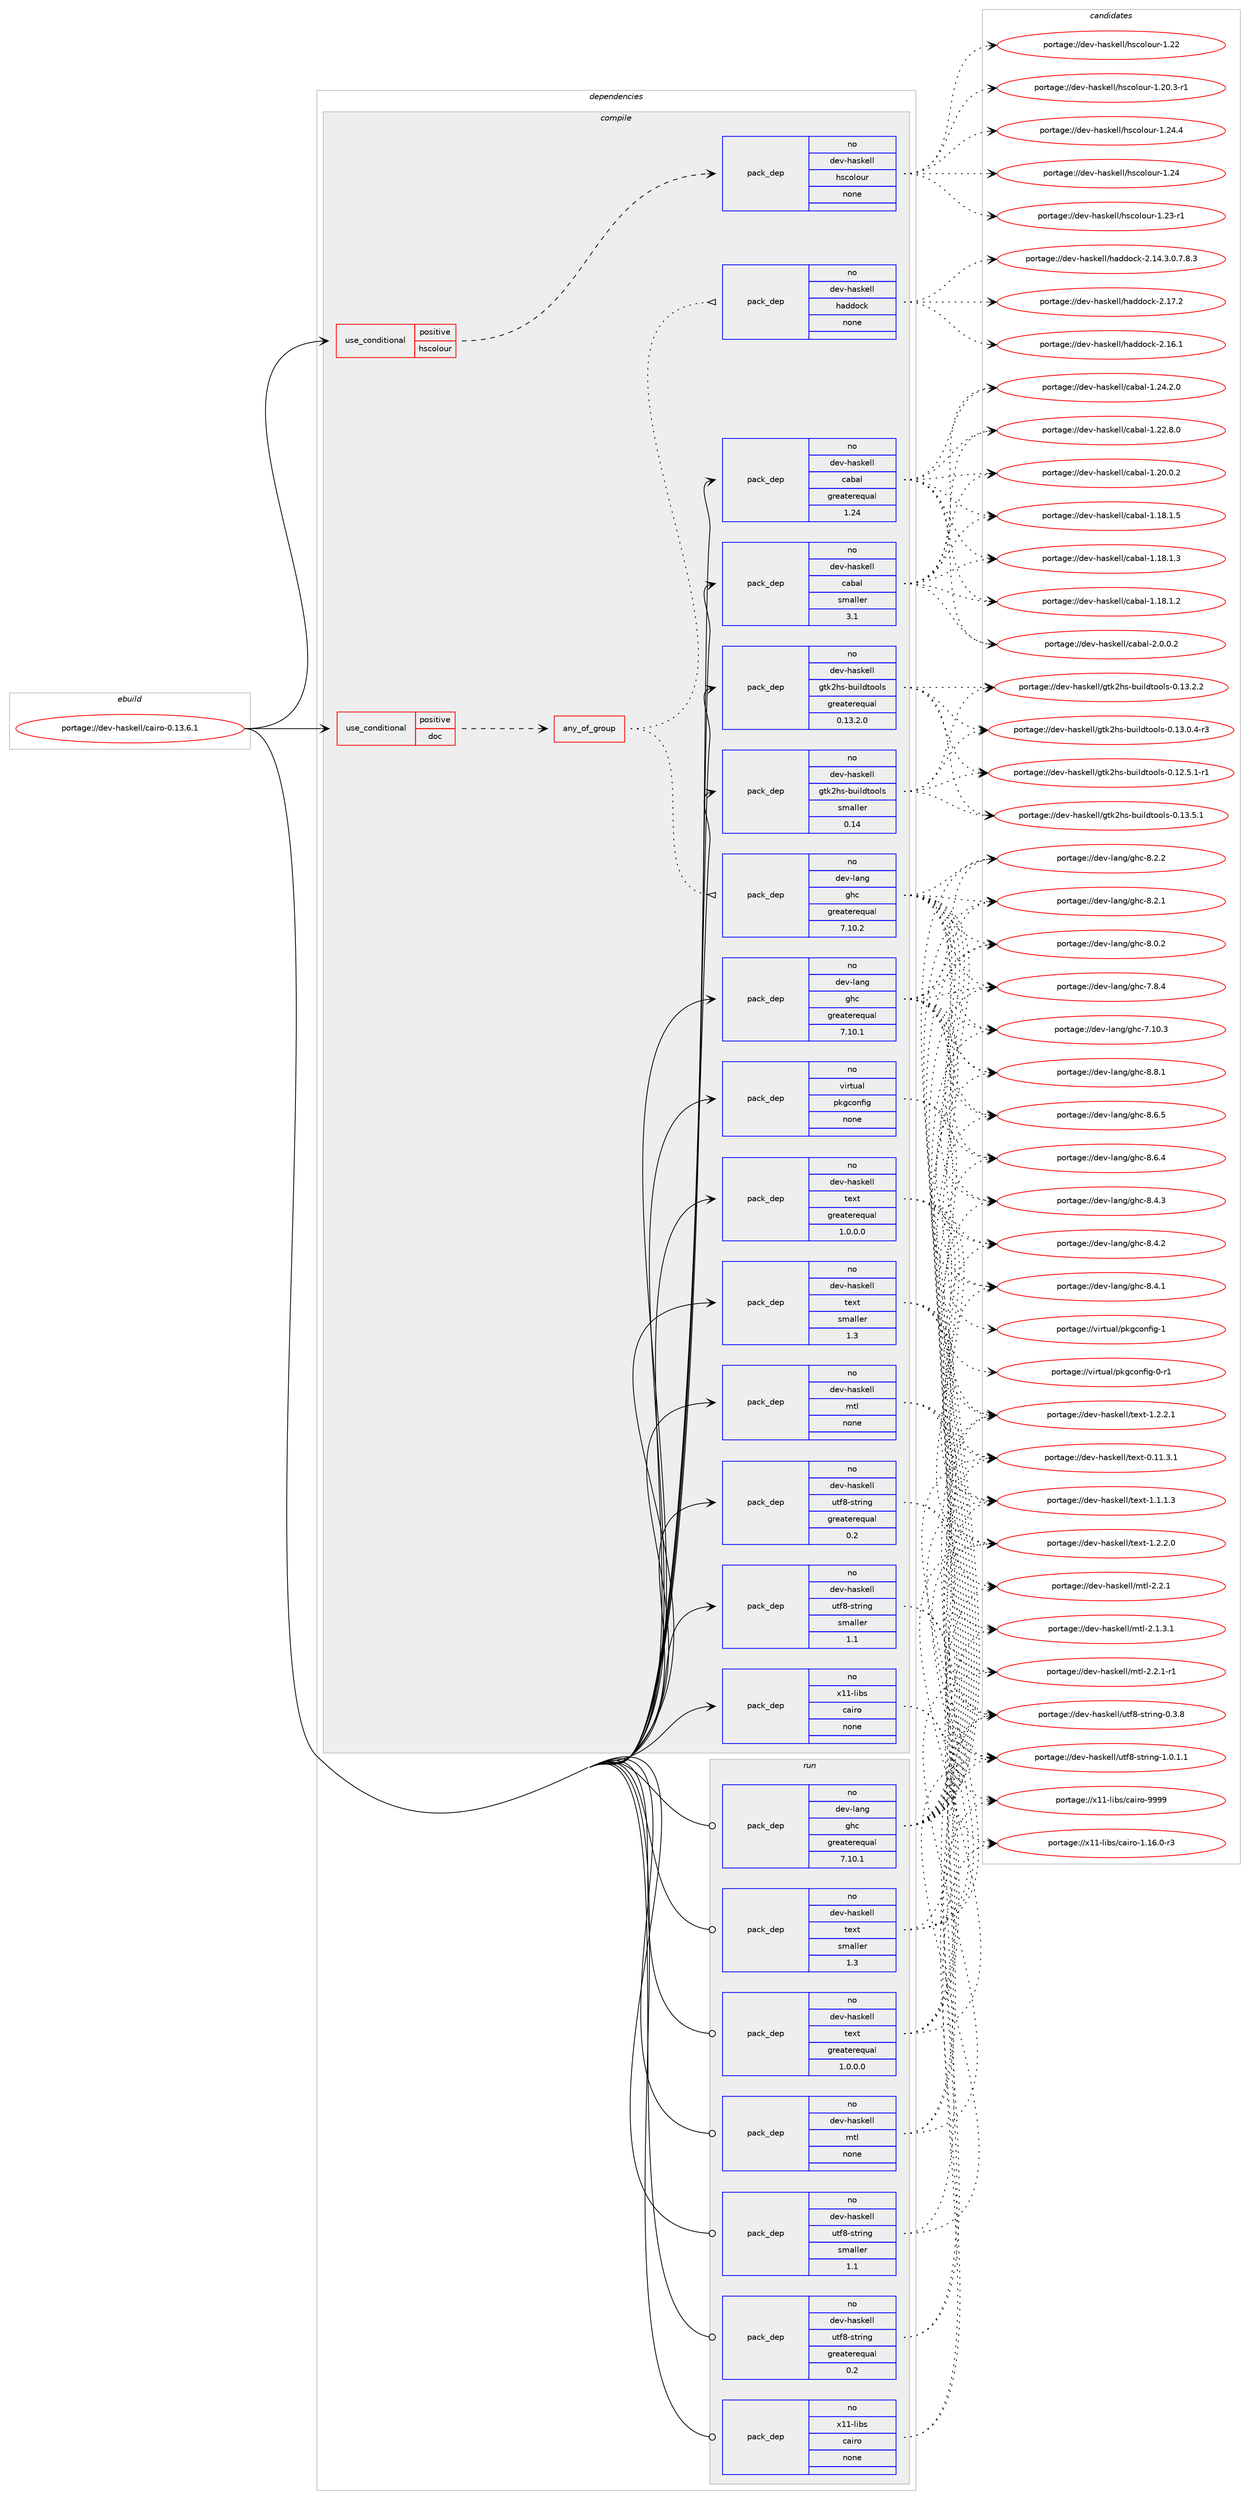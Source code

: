 digraph prolog {

# *************
# Graph options
# *************

newrank=true;
concentrate=true;
compound=true;
graph [rankdir=LR,fontname=Helvetica,fontsize=10,ranksep=1.5];#, ranksep=2.5, nodesep=0.2];
edge  [arrowhead=vee];
node  [fontname=Helvetica,fontsize=10];

# **********
# The ebuild
# **********

subgraph cluster_leftcol {
color=gray;
rank=same;
label=<<i>ebuild</i>>;
id [label="portage://dev-haskell/cairo-0.13.6.1", color=red, width=4, href="../dev-haskell/cairo-0.13.6.1.svg"];
}

# ****************
# The dependencies
# ****************

subgraph cluster_midcol {
color=gray;
label=<<i>dependencies</i>>;
subgraph cluster_compile {
fillcolor="#eeeeee";
style=filled;
label=<<i>compile</i>>;
subgraph cond134759 {
dependency569352 [label=<<TABLE BORDER="0" CELLBORDER="1" CELLSPACING="0" CELLPADDING="4"><TR><TD ROWSPAN="3" CELLPADDING="10">use_conditional</TD></TR><TR><TD>positive</TD></TR><TR><TD>doc</TD></TR></TABLE>>, shape=none, color=red];
subgraph any6737 {
dependency569353 [label=<<TABLE BORDER="0" CELLBORDER="1" CELLSPACING="0" CELLPADDING="4"><TR><TD CELLPADDING="10">any_of_group</TD></TR></TABLE>>, shape=none, color=red];subgraph pack427619 {
dependency569354 [label=<<TABLE BORDER="0" CELLBORDER="1" CELLSPACING="0" CELLPADDING="4" WIDTH="220"><TR><TD ROWSPAN="6" CELLPADDING="30">pack_dep</TD></TR><TR><TD WIDTH="110">no</TD></TR><TR><TD>dev-haskell</TD></TR><TR><TD>haddock</TD></TR><TR><TD>none</TD></TR><TR><TD></TD></TR></TABLE>>, shape=none, color=blue];
}
dependency569353:e -> dependency569354:w [weight=20,style="dotted",arrowhead="oinv"];
subgraph pack427620 {
dependency569355 [label=<<TABLE BORDER="0" CELLBORDER="1" CELLSPACING="0" CELLPADDING="4" WIDTH="220"><TR><TD ROWSPAN="6" CELLPADDING="30">pack_dep</TD></TR><TR><TD WIDTH="110">no</TD></TR><TR><TD>dev-lang</TD></TR><TR><TD>ghc</TD></TR><TR><TD>greaterequal</TD></TR><TR><TD>7.10.2</TD></TR></TABLE>>, shape=none, color=blue];
}
dependency569353:e -> dependency569355:w [weight=20,style="dotted",arrowhead="oinv"];
}
dependency569352:e -> dependency569353:w [weight=20,style="dashed",arrowhead="vee"];
}
id:e -> dependency569352:w [weight=20,style="solid",arrowhead="vee"];
subgraph cond134760 {
dependency569356 [label=<<TABLE BORDER="0" CELLBORDER="1" CELLSPACING="0" CELLPADDING="4"><TR><TD ROWSPAN="3" CELLPADDING="10">use_conditional</TD></TR><TR><TD>positive</TD></TR><TR><TD>hscolour</TD></TR></TABLE>>, shape=none, color=red];
subgraph pack427621 {
dependency569357 [label=<<TABLE BORDER="0" CELLBORDER="1" CELLSPACING="0" CELLPADDING="4" WIDTH="220"><TR><TD ROWSPAN="6" CELLPADDING="30">pack_dep</TD></TR><TR><TD WIDTH="110">no</TD></TR><TR><TD>dev-haskell</TD></TR><TR><TD>hscolour</TD></TR><TR><TD>none</TD></TR><TR><TD></TD></TR></TABLE>>, shape=none, color=blue];
}
dependency569356:e -> dependency569357:w [weight=20,style="dashed",arrowhead="vee"];
}
id:e -> dependency569356:w [weight=20,style="solid",arrowhead="vee"];
subgraph pack427622 {
dependency569358 [label=<<TABLE BORDER="0" CELLBORDER="1" CELLSPACING="0" CELLPADDING="4" WIDTH="220"><TR><TD ROWSPAN="6" CELLPADDING="30">pack_dep</TD></TR><TR><TD WIDTH="110">no</TD></TR><TR><TD>dev-haskell</TD></TR><TR><TD>cabal</TD></TR><TR><TD>greaterequal</TD></TR><TR><TD>1.24</TD></TR></TABLE>>, shape=none, color=blue];
}
id:e -> dependency569358:w [weight=20,style="solid",arrowhead="vee"];
subgraph pack427623 {
dependency569359 [label=<<TABLE BORDER="0" CELLBORDER="1" CELLSPACING="0" CELLPADDING="4" WIDTH="220"><TR><TD ROWSPAN="6" CELLPADDING="30">pack_dep</TD></TR><TR><TD WIDTH="110">no</TD></TR><TR><TD>dev-haskell</TD></TR><TR><TD>cabal</TD></TR><TR><TD>smaller</TD></TR><TR><TD>3.1</TD></TR></TABLE>>, shape=none, color=blue];
}
id:e -> dependency569359:w [weight=20,style="solid",arrowhead="vee"];
subgraph pack427624 {
dependency569360 [label=<<TABLE BORDER="0" CELLBORDER="1" CELLSPACING="0" CELLPADDING="4" WIDTH="220"><TR><TD ROWSPAN="6" CELLPADDING="30">pack_dep</TD></TR><TR><TD WIDTH="110">no</TD></TR><TR><TD>dev-haskell</TD></TR><TR><TD>gtk2hs-buildtools</TD></TR><TR><TD>greaterequal</TD></TR><TR><TD>0.13.2.0</TD></TR></TABLE>>, shape=none, color=blue];
}
id:e -> dependency569360:w [weight=20,style="solid",arrowhead="vee"];
subgraph pack427625 {
dependency569361 [label=<<TABLE BORDER="0" CELLBORDER="1" CELLSPACING="0" CELLPADDING="4" WIDTH="220"><TR><TD ROWSPAN="6" CELLPADDING="30">pack_dep</TD></TR><TR><TD WIDTH="110">no</TD></TR><TR><TD>dev-haskell</TD></TR><TR><TD>gtk2hs-buildtools</TD></TR><TR><TD>smaller</TD></TR><TR><TD>0.14</TD></TR></TABLE>>, shape=none, color=blue];
}
id:e -> dependency569361:w [weight=20,style="solid",arrowhead="vee"];
subgraph pack427626 {
dependency569362 [label=<<TABLE BORDER="0" CELLBORDER="1" CELLSPACING="0" CELLPADDING="4" WIDTH="220"><TR><TD ROWSPAN="6" CELLPADDING="30">pack_dep</TD></TR><TR><TD WIDTH="110">no</TD></TR><TR><TD>dev-haskell</TD></TR><TR><TD>mtl</TD></TR><TR><TD>none</TD></TR><TR><TD></TD></TR></TABLE>>, shape=none, color=blue];
}
id:e -> dependency569362:w [weight=20,style="solid",arrowhead="vee"];
subgraph pack427627 {
dependency569363 [label=<<TABLE BORDER="0" CELLBORDER="1" CELLSPACING="0" CELLPADDING="4" WIDTH="220"><TR><TD ROWSPAN="6" CELLPADDING="30">pack_dep</TD></TR><TR><TD WIDTH="110">no</TD></TR><TR><TD>dev-haskell</TD></TR><TR><TD>text</TD></TR><TR><TD>greaterequal</TD></TR><TR><TD>1.0.0.0</TD></TR></TABLE>>, shape=none, color=blue];
}
id:e -> dependency569363:w [weight=20,style="solid",arrowhead="vee"];
subgraph pack427628 {
dependency569364 [label=<<TABLE BORDER="0" CELLBORDER="1" CELLSPACING="0" CELLPADDING="4" WIDTH="220"><TR><TD ROWSPAN="6" CELLPADDING="30">pack_dep</TD></TR><TR><TD WIDTH="110">no</TD></TR><TR><TD>dev-haskell</TD></TR><TR><TD>text</TD></TR><TR><TD>smaller</TD></TR><TR><TD>1.3</TD></TR></TABLE>>, shape=none, color=blue];
}
id:e -> dependency569364:w [weight=20,style="solid",arrowhead="vee"];
subgraph pack427629 {
dependency569365 [label=<<TABLE BORDER="0" CELLBORDER="1" CELLSPACING="0" CELLPADDING="4" WIDTH="220"><TR><TD ROWSPAN="6" CELLPADDING="30">pack_dep</TD></TR><TR><TD WIDTH="110">no</TD></TR><TR><TD>dev-haskell</TD></TR><TR><TD>utf8-string</TD></TR><TR><TD>greaterequal</TD></TR><TR><TD>0.2</TD></TR></TABLE>>, shape=none, color=blue];
}
id:e -> dependency569365:w [weight=20,style="solid",arrowhead="vee"];
subgraph pack427630 {
dependency569366 [label=<<TABLE BORDER="0" CELLBORDER="1" CELLSPACING="0" CELLPADDING="4" WIDTH="220"><TR><TD ROWSPAN="6" CELLPADDING="30">pack_dep</TD></TR><TR><TD WIDTH="110">no</TD></TR><TR><TD>dev-haskell</TD></TR><TR><TD>utf8-string</TD></TR><TR><TD>smaller</TD></TR><TR><TD>1.1</TD></TR></TABLE>>, shape=none, color=blue];
}
id:e -> dependency569366:w [weight=20,style="solid",arrowhead="vee"];
subgraph pack427631 {
dependency569367 [label=<<TABLE BORDER="0" CELLBORDER="1" CELLSPACING="0" CELLPADDING="4" WIDTH="220"><TR><TD ROWSPAN="6" CELLPADDING="30">pack_dep</TD></TR><TR><TD WIDTH="110">no</TD></TR><TR><TD>dev-lang</TD></TR><TR><TD>ghc</TD></TR><TR><TD>greaterequal</TD></TR><TR><TD>7.10.1</TD></TR></TABLE>>, shape=none, color=blue];
}
id:e -> dependency569367:w [weight=20,style="solid",arrowhead="vee"];
subgraph pack427632 {
dependency569368 [label=<<TABLE BORDER="0" CELLBORDER="1" CELLSPACING="0" CELLPADDING="4" WIDTH="220"><TR><TD ROWSPAN="6" CELLPADDING="30">pack_dep</TD></TR><TR><TD WIDTH="110">no</TD></TR><TR><TD>virtual</TD></TR><TR><TD>pkgconfig</TD></TR><TR><TD>none</TD></TR><TR><TD></TD></TR></TABLE>>, shape=none, color=blue];
}
id:e -> dependency569368:w [weight=20,style="solid",arrowhead="vee"];
subgraph pack427633 {
dependency569369 [label=<<TABLE BORDER="0" CELLBORDER="1" CELLSPACING="0" CELLPADDING="4" WIDTH="220"><TR><TD ROWSPAN="6" CELLPADDING="30">pack_dep</TD></TR><TR><TD WIDTH="110">no</TD></TR><TR><TD>x11-libs</TD></TR><TR><TD>cairo</TD></TR><TR><TD>none</TD></TR><TR><TD></TD></TR></TABLE>>, shape=none, color=blue];
}
id:e -> dependency569369:w [weight=20,style="solid",arrowhead="vee"];
}
subgraph cluster_compileandrun {
fillcolor="#eeeeee";
style=filled;
label=<<i>compile and run</i>>;
}
subgraph cluster_run {
fillcolor="#eeeeee";
style=filled;
label=<<i>run</i>>;
subgraph pack427634 {
dependency569370 [label=<<TABLE BORDER="0" CELLBORDER="1" CELLSPACING="0" CELLPADDING="4" WIDTH="220"><TR><TD ROWSPAN="6" CELLPADDING="30">pack_dep</TD></TR><TR><TD WIDTH="110">no</TD></TR><TR><TD>dev-haskell</TD></TR><TR><TD>mtl</TD></TR><TR><TD>none</TD></TR><TR><TD></TD></TR></TABLE>>, shape=none, color=blue];
}
id:e -> dependency569370:w [weight=20,style="solid",arrowhead="odot"];
subgraph pack427635 {
dependency569371 [label=<<TABLE BORDER="0" CELLBORDER="1" CELLSPACING="0" CELLPADDING="4" WIDTH="220"><TR><TD ROWSPAN="6" CELLPADDING="30">pack_dep</TD></TR><TR><TD WIDTH="110">no</TD></TR><TR><TD>dev-haskell</TD></TR><TR><TD>text</TD></TR><TR><TD>greaterequal</TD></TR><TR><TD>1.0.0.0</TD></TR></TABLE>>, shape=none, color=blue];
}
id:e -> dependency569371:w [weight=20,style="solid",arrowhead="odot"];
subgraph pack427636 {
dependency569372 [label=<<TABLE BORDER="0" CELLBORDER="1" CELLSPACING="0" CELLPADDING="4" WIDTH="220"><TR><TD ROWSPAN="6" CELLPADDING="30">pack_dep</TD></TR><TR><TD WIDTH="110">no</TD></TR><TR><TD>dev-haskell</TD></TR><TR><TD>text</TD></TR><TR><TD>smaller</TD></TR><TR><TD>1.3</TD></TR></TABLE>>, shape=none, color=blue];
}
id:e -> dependency569372:w [weight=20,style="solid",arrowhead="odot"];
subgraph pack427637 {
dependency569373 [label=<<TABLE BORDER="0" CELLBORDER="1" CELLSPACING="0" CELLPADDING="4" WIDTH="220"><TR><TD ROWSPAN="6" CELLPADDING="30">pack_dep</TD></TR><TR><TD WIDTH="110">no</TD></TR><TR><TD>dev-haskell</TD></TR><TR><TD>utf8-string</TD></TR><TR><TD>greaterequal</TD></TR><TR><TD>0.2</TD></TR></TABLE>>, shape=none, color=blue];
}
id:e -> dependency569373:w [weight=20,style="solid",arrowhead="odot"];
subgraph pack427638 {
dependency569374 [label=<<TABLE BORDER="0" CELLBORDER="1" CELLSPACING="0" CELLPADDING="4" WIDTH="220"><TR><TD ROWSPAN="6" CELLPADDING="30">pack_dep</TD></TR><TR><TD WIDTH="110">no</TD></TR><TR><TD>dev-haskell</TD></TR><TR><TD>utf8-string</TD></TR><TR><TD>smaller</TD></TR><TR><TD>1.1</TD></TR></TABLE>>, shape=none, color=blue];
}
id:e -> dependency569374:w [weight=20,style="solid",arrowhead="odot"];
subgraph pack427639 {
dependency569375 [label=<<TABLE BORDER="0" CELLBORDER="1" CELLSPACING="0" CELLPADDING="4" WIDTH="220"><TR><TD ROWSPAN="6" CELLPADDING="30">pack_dep</TD></TR><TR><TD WIDTH="110">no</TD></TR><TR><TD>dev-lang</TD></TR><TR><TD>ghc</TD></TR><TR><TD>greaterequal</TD></TR><TR><TD>7.10.1</TD></TR></TABLE>>, shape=none, color=blue];
}
id:e -> dependency569375:w [weight=20,style="solid",arrowhead="odot"];
subgraph pack427640 {
dependency569376 [label=<<TABLE BORDER="0" CELLBORDER="1" CELLSPACING="0" CELLPADDING="4" WIDTH="220"><TR><TD ROWSPAN="6" CELLPADDING="30">pack_dep</TD></TR><TR><TD WIDTH="110">no</TD></TR><TR><TD>x11-libs</TD></TR><TR><TD>cairo</TD></TR><TR><TD>none</TD></TR><TR><TD></TD></TR></TABLE>>, shape=none, color=blue];
}
id:e -> dependency569376:w [weight=20,style="solid",arrowhead="odot"];
}
}

# **************
# The candidates
# **************

subgraph cluster_choices {
rank=same;
color=gray;
label=<<i>candidates</i>>;

subgraph choice427619 {
color=black;
nodesep=1;
choice100101118451049711510710110810847104971001001119910745504649554650 [label="portage://dev-haskell/haddock-2.17.2", color=red, width=4,href="../dev-haskell/haddock-2.17.2.svg"];
choice100101118451049711510710110810847104971001001119910745504649544649 [label="portage://dev-haskell/haddock-2.16.1", color=red, width=4,href="../dev-haskell/haddock-2.16.1.svg"];
choice1001011184510497115107101108108471049710010011199107455046495246514648465546564651 [label="portage://dev-haskell/haddock-2.14.3.0.7.8.3", color=red, width=4,href="../dev-haskell/haddock-2.14.3.0.7.8.3.svg"];
dependency569354:e -> choice100101118451049711510710110810847104971001001119910745504649554650:w [style=dotted,weight="100"];
dependency569354:e -> choice100101118451049711510710110810847104971001001119910745504649544649:w [style=dotted,weight="100"];
dependency569354:e -> choice1001011184510497115107101108108471049710010011199107455046495246514648465546564651:w [style=dotted,weight="100"];
}
subgraph choice427620 {
color=black;
nodesep=1;
choice10010111845108971101034710310499455646564649 [label="portage://dev-lang/ghc-8.8.1", color=red, width=4,href="../dev-lang/ghc-8.8.1.svg"];
choice10010111845108971101034710310499455646544653 [label="portage://dev-lang/ghc-8.6.5", color=red, width=4,href="../dev-lang/ghc-8.6.5.svg"];
choice10010111845108971101034710310499455646544652 [label="portage://dev-lang/ghc-8.6.4", color=red, width=4,href="../dev-lang/ghc-8.6.4.svg"];
choice10010111845108971101034710310499455646524651 [label="portage://dev-lang/ghc-8.4.3", color=red, width=4,href="../dev-lang/ghc-8.4.3.svg"];
choice10010111845108971101034710310499455646524650 [label="portage://dev-lang/ghc-8.4.2", color=red, width=4,href="../dev-lang/ghc-8.4.2.svg"];
choice10010111845108971101034710310499455646524649 [label="portage://dev-lang/ghc-8.4.1", color=red, width=4,href="../dev-lang/ghc-8.4.1.svg"];
choice10010111845108971101034710310499455646504650 [label="portage://dev-lang/ghc-8.2.2", color=red, width=4,href="../dev-lang/ghc-8.2.2.svg"];
choice10010111845108971101034710310499455646504649 [label="portage://dev-lang/ghc-8.2.1", color=red, width=4,href="../dev-lang/ghc-8.2.1.svg"];
choice10010111845108971101034710310499455646484650 [label="portage://dev-lang/ghc-8.0.2", color=red, width=4,href="../dev-lang/ghc-8.0.2.svg"];
choice10010111845108971101034710310499455546564652 [label="portage://dev-lang/ghc-7.8.4", color=red, width=4,href="../dev-lang/ghc-7.8.4.svg"];
choice1001011184510897110103471031049945554649484651 [label="portage://dev-lang/ghc-7.10.3", color=red, width=4,href="../dev-lang/ghc-7.10.3.svg"];
dependency569355:e -> choice10010111845108971101034710310499455646564649:w [style=dotted,weight="100"];
dependency569355:e -> choice10010111845108971101034710310499455646544653:w [style=dotted,weight="100"];
dependency569355:e -> choice10010111845108971101034710310499455646544652:w [style=dotted,weight="100"];
dependency569355:e -> choice10010111845108971101034710310499455646524651:w [style=dotted,weight="100"];
dependency569355:e -> choice10010111845108971101034710310499455646524650:w [style=dotted,weight="100"];
dependency569355:e -> choice10010111845108971101034710310499455646524649:w [style=dotted,weight="100"];
dependency569355:e -> choice10010111845108971101034710310499455646504650:w [style=dotted,weight="100"];
dependency569355:e -> choice10010111845108971101034710310499455646504649:w [style=dotted,weight="100"];
dependency569355:e -> choice10010111845108971101034710310499455646484650:w [style=dotted,weight="100"];
dependency569355:e -> choice10010111845108971101034710310499455546564652:w [style=dotted,weight="100"];
dependency569355:e -> choice1001011184510897110103471031049945554649484651:w [style=dotted,weight="100"];
}
subgraph choice427621 {
color=black;
nodesep=1;
choice1001011184510497115107101108108471041159911110811111711445494650524652 [label="portage://dev-haskell/hscolour-1.24.4", color=red, width=4,href="../dev-haskell/hscolour-1.24.4.svg"];
choice100101118451049711510710110810847104115991111081111171144549465052 [label="portage://dev-haskell/hscolour-1.24", color=red, width=4,href="../dev-haskell/hscolour-1.24.svg"];
choice1001011184510497115107101108108471041159911110811111711445494650514511449 [label="portage://dev-haskell/hscolour-1.23-r1", color=red, width=4,href="../dev-haskell/hscolour-1.23-r1.svg"];
choice100101118451049711510710110810847104115991111081111171144549465050 [label="portage://dev-haskell/hscolour-1.22", color=red, width=4,href="../dev-haskell/hscolour-1.22.svg"];
choice10010111845104971151071011081084710411599111108111117114454946504846514511449 [label="portage://dev-haskell/hscolour-1.20.3-r1", color=red, width=4,href="../dev-haskell/hscolour-1.20.3-r1.svg"];
dependency569357:e -> choice1001011184510497115107101108108471041159911110811111711445494650524652:w [style=dotted,weight="100"];
dependency569357:e -> choice100101118451049711510710110810847104115991111081111171144549465052:w [style=dotted,weight="100"];
dependency569357:e -> choice1001011184510497115107101108108471041159911110811111711445494650514511449:w [style=dotted,weight="100"];
dependency569357:e -> choice100101118451049711510710110810847104115991111081111171144549465050:w [style=dotted,weight="100"];
dependency569357:e -> choice10010111845104971151071011081084710411599111108111117114454946504846514511449:w [style=dotted,weight="100"];
}
subgraph choice427622 {
color=black;
nodesep=1;
choice100101118451049711510710110810847999798971084550464846484650 [label="portage://dev-haskell/cabal-2.0.0.2", color=red, width=4,href="../dev-haskell/cabal-2.0.0.2.svg"];
choice10010111845104971151071011081084799979897108454946505246504648 [label="portage://dev-haskell/cabal-1.24.2.0", color=red, width=4,href="../dev-haskell/cabal-1.24.2.0.svg"];
choice10010111845104971151071011081084799979897108454946505046564648 [label="portage://dev-haskell/cabal-1.22.8.0", color=red, width=4,href="../dev-haskell/cabal-1.22.8.0.svg"];
choice10010111845104971151071011081084799979897108454946504846484650 [label="portage://dev-haskell/cabal-1.20.0.2", color=red, width=4,href="../dev-haskell/cabal-1.20.0.2.svg"];
choice10010111845104971151071011081084799979897108454946495646494653 [label="portage://dev-haskell/cabal-1.18.1.5", color=red, width=4,href="../dev-haskell/cabal-1.18.1.5.svg"];
choice10010111845104971151071011081084799979897108454946495646494651 [label="portage://dev-haskell/cabal-1.18.1.3", color=red, width=4,href="../dev-haskell/cabal-1.18.1.3.svg"];
choice10010111845104971151071011081084799979897108454946495646494650 [label="portage://dev-haskell/cabal-1.18.1.2", color=red, width=4,href="../dev-haskell/cabal-1.18.1.2.svg"];
dependency569358:e -> choice100101118451049711510710110810847999798971084550464846484650:w [style=dotted,weight="100"];
dependency569358:e -> choice10010111845104971151071011081084799979897108454946505246504648:w [style=dotted,weight="100"];
dependency569358:e -> choice10010111845104971151071011081084799979897108454946505046564648:w [style=dotted,weight="100"];
dependency569358:e -> choice10010111845104971151071011081084799979897108454946504846484650:w [style=dotted,weight="100"];
dependency569358:e -> choice10010111845104971151071011081084799979897108454946495646494653:w [style=dotted,weight="100"];
dependency569358:e -> choice10010111845104971151071011081084799979897108454946495646494651:w [style=dotted,weight="100"];
dependency569358:e -> choice10010111845104971151071011081084799979897108454946495646494650:w [style=dotted,weight="100"];
}
subgraph choice427623 {
color=black;
nodesep=1;
choice100101118451049711510710110810847999798971084550464846484650 [label="portage://dev-haskell/cabal-2.0.0.2", color=red, width=4,href="../dev-haskell/cabal-2.0.0.2.svg"];
choice10010111845104971151071011081084799979897108454946505246504648 [label="portage://dev-haskell/cabal-1.24.2.0", color=red, width=4,href="../dev-haskell/cabal-1.24.2.0.svg"];
choice10010111845104971151071011081084799979897108454946505046564648 [label="portage://dev-haskell/cabal-1.22.8.0", color=red, width=4,href="../dev-haskell/cabal-1.22.8.0.svg"];
choice10010111845104971151071011081084799979897108454946504846484650 [label="portage://dev-haskell/cabal-1.20.0.2", color=red, width=4,href="../dev-haskell/cabal-1.20.0.2.svg"];
choice10010111845104971151071011081084799979897108454946495646494653 [label="portage://dev-haskell/cabal-1.18.1.5", color=red, width=4,href="../dev-haskell/cabal-1.18.1.5.svg"];
choice10010111845104971151071011081084799979897108454946495646494651 [label="portage://dev-haskell/cabal-1.18.1.3", color=red, width=4,href="../dev-haskell/cabal-1.18.1.3.svg"];
choice10010111845104971151071011081084799979897108454946495646494650 [label="portage://dev-haskell/cabal-1.18.1.2", color=red, width=4,href="../dev-haskell/cabal-1.18.1.2.svg"];
dependency569359:e -> choice100101118451049711510710110810847999798971084550464846484650:w [style=dotted,weight="100"];
dependency569359:e -> choice10010111845104971151071011081084799979897108454946505246504648:w [style=dotted,weight="100"];
dependency569359:e -> choice10010111845104971151071011081084799979897108454946505046564648:w [style=dotted,weight="100"];
dependency569359:e -> choice10010111845104971151071011081084799979897108454946504846484650:w [style=dotted,weight="100"];
dependency569359:e -> choice10010111845104971151071011081084799979897108454946495646494653:w [style=dotted,weight="100"];
dependency569359:e -> choice10010111845104971151071011081084799979897108454946495646494651:w [style=dotted,weight="100"];
dependency569359:e -> choice10010111845104971151071011081084799979897108454946495646494650:w [style=dotted,weight="100"];
}
subgraph choice427624 {
color=black;
nodesep=1;
choice100101118451049711510710110810847103116107501041154598117105108100116111111108115454846495146534649 [label="portage://dev-haskell/gtk2hs-buildtools-0.13.5.1", color=red, width=4,href="../dev-haskell/gtk2hs-buildtools-0.13.5.1.svg"];
choice100101118451049711510710110810847103116107501041154598117105108100116111111108115454846495146504650 [label="portage://dev-haskell/gtk2hs-buildtools-0.13.2.2", color=red, width=4,href="../dev-haskell/gtk2hs-buildtools-0.13.2.2.svg"];
choice1001011184510497115107101108108471031161075010411545981171051081001161111111081154548464951464846524511451 [label="portage://dev-haskell/gtk2hs-buildtools-0.13.0.4-r3", color=red, width=4,href="../dev-haskell/gtk2hs-buildtools-0.13.0.4-r3.svg"];
choice1001011184510497115107101108108471031161075010411545981171051081001161111111081154548464950465346494511449 [label="portage://dev-haskell/gtk2hs-buildtools-0.12.5.1-r1", color=red, width=4,href="../dev-haskell/gtk2hs-buildtools-0.12.5.1-r1.svg"];
dependency569360:e -> choice100101118451049711510710110810847103116107501041154598117105108100116111111108115454846495146534649:w [style=dotted,weight="100"];
dependency569360:e -> choice100101118451049711510710110810847103116107501041154598117105108100116111111108115454846495146504650:w [style=dotted,weight="100"];
dependency569360:e -> choice1001011184510497115107101108108471031161075010411545981171051081001161111111081154548464951464846524511451:w [style=dotted,weight="100"];
dependency569360:e -> choice1001011184510497115107101108108471031161075010411545981171051081001161111111081154548464950465346494511449:w [style=dotted,weight="100"];
}
subgraph choice427625 {
color=black;
nodesep=1;
choice100101118451049711510710110810847103116107501041154598117105108100116111111108115454846495146534649 [label="portage://dev-haskell/gtk2hs-buildtools-0.13.5.1", color=red, width=4,href="../dev-haskell/gtk2hs-buildtools-0.13.5.1.svg"];
choice100101118451049711510710110810847103116107501041154598117105108100116111111108115454846495146504650 [label="portage://dev-haskell/gtk2hs-buildtools-0.13.2.2", color=red, width=4,href="../dev-haskell/gtk2hs-buildtools-0.13.2.2.svg"];
choice1001011184510497115107101108108471031161075010411545981171051081001161111111081154548464951464846524511451 [label="portage://dev-haskell/gtk2hs-buildtools-0.13.0.4-r3", color=red, width=4,href="../dev-haskell/gtk2hs-buildtools-0.13.0.4-r3.svg"];
choice1001011184510497115107101108108471031161075010411545981171051081001161111111081154548464950465346494511449 [label="portage://dev-haskell/gtk2hs-buildtools-0.12.5.1-r1", color=red, width=4,href="../dev-haskell/gtk2hs-buildtools-0.12.5.1-r1.svg"];
dependency569361:e -> choice100101118451049711510710110810847103116107501041154598117105108100116111111108115454846495146534649:w [style=dotted,weight="100"];
dependency569361:e -> choice100101118451049711510710110810847103116107501041154598117105108100116111111108115454846495146504650:w [style=dotted,weight="100"];
dependency569361:e -> choice1001011184510497115107101108108471031161075010411545981171051081001161111111081154548464951464846524511451:w [style=dotted,weight="100"];
dependency569361:e -> choice1001011184510497115107101108108471031161075010411545981171051081001161111111081154548464950465346494511449:w [style=dotted,weight="100"];
}
subgraph choice427626 {
color=black;
nodesep=1;
choice1001011184510497115107101108108471091161084550465046494511449 [label="portage://dev-haskell/mtl-2.2.1-r1", color=red, width=4,href="../dev-haskell/mtl-2.2.1-r1.svg"];
choice100101118451049711510710110810847109116108455046504649 [label="portage://dev-haskell/mtl-2.2.1", color=red, width=4,href="../dev-haskell/mtl-2.2.1.svg"];
choice1001011184510497115107101108108471091161084550464946514649 [label="portage://dev-haskell/mtl-2.1.3.1", color=red, width=4,href="../dev-haskell/mtl-2.1.3.1.svg"];
dependency569362:e -> choice1001011184510497115107101108108471091161084550465046494511449:w [style=dotted,weight="100"];
dependency569362:e -> choice100101118451049711510710110810847109116108455046504649:w [style=dotted,weight="100"];
dependency569362:e -> choice1001011184510497115107101108108471091161084550464946514649:w [style=dotted,weight="100"];
}
subgraph choice427627 {
color=black;
nodesep=1;
choice1001011184510497115107101108108471161011201164549465046504649 [label="portage://dev-haskell/text-1.2.2.1", color=red, width=4,href="../dev-haskell/text-1.2.2.1.svg"];
choice1001011184510497115107101108108471161011201164549465046504648 [label="portage://dev-haskell/text-1.2.2.0", color=red, width=4,href="../dev-haskell/text-1.2.2.0.svg"];
choice1001011184510497115107101108108471161011201164549464946494651 [label="portage://dev-haskell/text-1.1.1.3", color=red, width=4,href="../dev-haskell/text-1.1.1.3.svg"];
choice100101118451049711510710110810847116101120116454846494946514649 [label="portage://dev-haskell/text-0.11.3.1", color=red, width=4,href="../dev-haskell/text-0.11.3.1.svg"];
dependency569363:e -> choice1001011184510497115107101108108471161011201164549465046504649:w [style=dotted,weight="100"];
dependency569363:e -> choice1001011184510497115107101108108471161011201164549465046504648:w [style=dotted,weight="100"];
dependency569363:e -> choice1001011184510497115107101108108471161011201164549464946494651:w [style=dotted,weight="100"];
dependency569363:e -> choice100101118451049711510710110810847116101120116454846494946514649:w [style=dotted,weight="100"];
}
subgraph choice427628 {
color=black;
nodesep=1;
choice1001011184510497115107101108108471161011201164549465046504649 [label="portage://dev-haskell/text-1.2.2.1", color=red, width=4,href="../dev-haskell/text-1.2.2.1.svg"];
choice1001011184510497115107101108108471161011201164549465046504648 [label="portage://dev-haskell/text-1.2.2.0", color=red, width=4,href="../dev-haskell/text-1.2.2.0.svg"];
choice1001011184510497115107101108108471161011201164549464946494651 [label="portage://dev-haskell/text-1.1.1.3", color=red, width=4,href="../dev-haskell/text-1.1.1.3.svg"];
choice100101118451049711510710110810847116101120116454846494946514649 [label="portage://dev-haskell/text-0.11.3.1", color=red, width=4,href="../dev-haskell/text-0.11.3.1.svg"];
dependency569364:e -> choice1001011184510497115107101108108471161011201164549465046504649:w [style=dotted,weight="100"];
dependency569364:e -> choice1001011184510497115107101108108471161011201164549465046504648:w [style=dotted,weight="100"];
dependency569364:e -> choice1001011184510497115107101108108471161011201164549464946494651:w [style=dotted,weight="100"];
dependency569364:e -> choice100101118451049711510710110810847116101120116454846494946514649:w [style=dotted,weight="100"];
}
subgraph choice427629 {
color=black;
nodesep=1;
choice10010111845104971151071011081084711711610256451151161141051101034549464846494649 [label="portage://dev-haskell/utf8-string-1.0.1.1", color=red, width=4,href="../dev-haskell/utf8-string-1.0.1.1.svg"];
choice1001011184510497115107101108108471171161025645115116114105110103454846514656 [label="portage://dev-haskell/utf8-string-0.3.8", color=red, width=4,href="../dev-haskell/utf8-string-0.3.8.svg"];
dependency569365:e -> choice10010111845104971151071011081084711711610256451151161141051101034549464846494649:w [style=dotted,weight="100"];
dependency569365:e -> choice1001011184510497115107101108108471171161025645115116114105110103454846514656:w [style=dotted,weight="100"];
}
subgraph choice427630 {
color=black;
nodesep=1;
choice10010111845104971151071011081084711711610256451151161141051101034549464846494649 [label="portage://dev-haskell/utf8-string-1.0.1.1", color=red, width=4,href="../dev-haskell/utf8-string-1.0.1.1.svg"];
choice1001011184510497115107101108108471171161025645115116114105110103454846514656 [label="portage://dev-haskell/utf8-string-0.3.8", color=red, width=4,href="../dev-haskell/utf8-string-0.3.8.svg"];
dependency569366:e -> choice10010111845104971151071011081084711711610256451151161141051101034549464846494649:w [style=dotted,weight="100"];
dependency569366:e -> choice1001011184510497115107101108108471171161025645115116114105110103454846514656:w [style=dotted,weight="100"];
}
subgraph choice427631 {
color=black;
nodesep=1;
choice10010111845108971101034710310499455646564649 [label="portage://dev-lang/ghc-8.8.1", color=red, width=4,href="../dev-lang/ghc-8.8.1.svg"];
choice10010111845108971101034710310499455646544653 [label="portage://dev-lang/ghc-8.6.5", color=red, width=4,href="../dev-lang/ghc-8.6.5.svg"];
choice10010111845108971101034710310499455646544652 [label="portage://dev-lang/ghc-8.6.4", color=red, width=4,href="../dev-lang/ghc-8.6.4.svg"];
choice10010111845108971101034710310499455646524651 [label="portage://dev-lang/ghc-8.4.3", color=red, width=4,href="../dev-lang/ghc-8.4.3.svg"];
choice10010111845108971101034710310499455646524650 [label="portage://dev-lang/ghc-8.4.2", color=red, width=4,href="../dev-lang/ghc-8.4.2.svg"];
choice10010111845108971101034710310499455646524649 [label="portage://dev-lang/ghc-8.4.1", color=red, width=4,href="../dev-lang/ghc-8.4.1.svg"];
choice10010111845108971101034710310499455646504650 [label="portage://dev-lang/ghc-8.2.2", color=red, width=4,href="../dev-lang/ghc-8.2.2.svg"];
choice10010111845108971101034710310499455646504649 [label="portage://dev-lang/ghc-8.2.1", color=red, width=4,href="../dev-lang/ghc-8.2.1.svg"];
choice10010111845108971101034710310499455646484650 [label="portage://dev-lang/ghc-8.0.2", color=red, width=4,href="../dev-lang/ghc-8.0.2.svg"];
choice10010111845108971101034710310499455546564652 [label="portage://dev-lang/ghc-7.8.4", color=red, width=4,href="../dev-lang/ghc-7.8.4.svg"];
choice1001011184510897110103471031049945554649484651 [label="portage://dev-lang/ghc-7.10.3", color=red, width=4,href="../dev-lang/ghc-7.10.3.svg"];
dependency569367:e -> choice10010111845108971101034710310499455646564649:w [style=dotted,weight="100"];
dependency569367:e -> choice10010111845108971101034710310499455646544653:w [style=dotted,weight="100"];
dependency569367:e -> choice10010111845108971101034710310499455646544652:w [style=dotted,weight="100"];
dependency569367:e -> choice10010111845108971101034710310499455646524651:w [style=dotted,weight="100"];
dependency569367:e -> choice10010111845108971101034710310499455646524650:w [style=dotted,weight="100"];
dependency569367:e -> choice10010111845108971101034710310499455646524649:w [style=dotted,weight="100"];
dependency569367:e -> choice10010111845108971101034710310499455646504650:w [style=dotted,weight="100"];
dependency569367:e -> choice10010111845108971101034710310499455646504649:w [style=dotted,weight="100"];
dependency569367:e -> choice10010111845108971101034710310499455646484650:w [style=dotted,weight="100"];
dependency569367:e -> choice10010111845108971101034710310499455546564652:w [style=dotted,weight="100"];
dependency569367:e -> choice1001011184510897110103471031049945554649484651:w [style=dotted,weight="100"];
}
subgraph choice427632 {
color=black;
nodesep=1;
choice1181051141161179710847112107103991111101021051034549 [label="portage://virtual/pkgconfig-1", color=red, width=4,href="../virtual/pkgconfig-1.svg"];
choice11810511411611797108471121071039911111010210510345484511449 [label="portage://virtual/pkgconfig-0-r1", color=red, width=4,href="../virtual/pkgconfig-0-r1.svg"];
dependency569368:e -> choice1181051141161179710847112107103991111101021051034549:w [style=dotted,weight="100"];
dependency569368:e -> choice11810511411611797108471121071039911111010210510345484511449:w [style=dotted,weight="100"];
}
subgraph choice427633 {
color=black;
nodesep=1;
choice120494945108105981154799971051141114557575757 [label="portage://x11-libs/cairo-9999", color=red, width=4,href="../x11-libs/cairo-9999.svg"];
choice12049494510810598115479997105114111454946495446484511451 [label="portage://x11-libs/cairo-1.16.0-r3", color=red, width=4,href="../x11-libs/cairo-1.16.0-r3.svg"];
dependency569369:e -> choice120494945108105981154799971051141114557575757:w [style=dotted,weight="100"];
dependency569369:e -> choice12049494510810598115479997105114111454946495446484511451:w [style=dotted,weight="100"];
}
subgraph choice427634 {
color=black;
nodesep=1;
choice1001011184510497115107101108108471091161084550465046494511449 [label="portage://dev-haskell/mtl-2.2.1-r1", color=red, width=4,href="../dev-haskell/mtl-2.2.1-r1.svg"];
choice100101118451049711510710110810847109116108455046504649 [label="portage://dev-haskell/mtl-2.2.1", color=red, width=4,href="../dev-haskell/mtl-2.2.1.svg"];
choice1001011184510497115107101108108471091161084550464946514649 [label="portage://dev-haskell/mtl-2.1.3.1", color=red, width=4,href="../dev-haskell/mtl-2.1.3.1.svg"];
dependency569370:e -> choice1001011184510497115107101108108471091161084550465046494511449:w [style=dotted,weight="100"];
dependency569370:e -> choice100101118451049711510710110810847109116108455046504649:w [style=dotted,weight="100"];
dependency569370:e -> choice1001011184510497115107101108108471091161084550464946514649:w [style=dotted,weight="100"];
}
subgraph choice427635 {
color=black;
nodesep=1;
choice1001011184510497115107101108108471161011201164549465046504649 [label="portage://dev-haskell/text-1.2.2.1", color=red, width=4,href="../dev-haskell/text-1.2.2.1.svg"];
choice1001011184510497115107101108108471161011201164549465046504648 [label="portage://dev-haskell/text-1.2.2.0", color=red, width=4,href="../dev-haskell/text-1.2.2.0.svg"];
choice1001011184510497115107101108108471161011201164549464946494651 [label="portage://dev-haskell/text-1.1.1.3", color=red, width=4,href="../dev-haskell/text-1.1.1.3.svg"];
choice100101118451049711510710110810847116101120116454846494946514649 [label="portage://dev-haskell/text-0.11.3.1", color=red, width=4,href="../dev-haskell/text-0.11.3.1.svg"];
dependency569371:e -> choice1001011184510497115107101108108471161011201164549465046504649:w [style=dotted,weight="100"];
dependency569371:e -> choice1001011184510497115107101108108471161011201164549465046504648:w [style=dotted,weight="100"];
dependency569371:e -> choice1001011184510497115107101108108471161011201164549464946494651:w [style=dotted,weight="100"];
dependency569371:e -> choice100101118451049711510710110810847116101120116454846494946514649:w [style=dotted,weight="100"];
}
subgraph choice427636 {
color=black;
nodesep=1;
choice1001011184510497115107101108108471161011201164549465046504649 [label="portage://dev-haskell/text-1.2.2.1", color=red, width=4,href="../dev-haskell/text-1.2.2.1.svg"];
choice1001011184510497115107101108108471161011201164549465046504648 [label="portage://dev-haskell/text-1.2.2.0", color=red, width=4,href="../dev-haskell/text-1.2.2.0.svg"];
choice1001011184510497115107101108108471161011201164549464946494651 [label="portage://dev-haskell/text-1.1.1.3", color=red, width=4,href="../dev-haskell/text-1.1.1.3.svg"];
choice100101118451049711510710110810847116101120116454846494946514649 [label="portage://dev-haskell/text-0.11.3.1", color=red, width=4,href="../dev-haskell/text-0.11.3.1.svg"];
dependency569372:e -> choice1001011184510497115107101108108471161011201164549465046504649:w [style=dotted,weight="100"];
dependency569372:e -> choice1001011184510497115107101108108471161011201164549465046504648:w [style=dotted,weight="100"];
dependency569372:e -> choice1001011184510497115107101108108471161011201164549464946494651:w [style=dotted,weight="100"];
dependency569372:e -> choice100101118451049711510710110810847116101120116454846494946514649:w [style=dotted,weight="100"];
}
subgraph choice427637 {
color=black;
nodesep=1;
choice10010111845104971151071011081084711711610256451151161141051101034549464846494649 [label="portage://dev-haskell/utf8-string-1.0.1.1", color=red, width=4,href="../dev-haskell/utf8-string-1.0.1.1.svg"];
choice1001011184510497115107101108108471171161025645115116114105110103454846514656 [label="portage://dev-haskell/utf8-string-0.3.8", color=red, width=4,href="../dev-haskell/utf8-string-0.3.8.svg"];
dependency569373:e -> choice10010111845104971151071011081084711711610256451151161141051101034549464846494649:w [style=dotted,weight="100"];
dependency569373:e -> choice1001011184510497115107101108108471171161025645115116114105110103454846514656:w [style=dotted,weight="100"];
}
subgraph choice427638 {
color=black;
nodesep=1;
choice10010111845104971151071011081084711711610256451151161141051101034549464846494649 [label="portage://dev-haskell/utf8-string-1.0.1.1", color=red, width=4,href="../dev-haskell/utf8-string-1.0.1.1.svg"];
choice1001011184510497115107101108108471171161025645115116114105110103454846514656 [label="portage://dev-haskell/utf8-string-0.3.8", color=red, width=4,href="../dev-haskell/utf8-string-0.3.8.svg"];
dependency569374:e -> choice10010111845104971151071011081084711711610256451151161141051101034549464846494649:w [style=dotted,weight="100"];
dependency569374:e -> choice1001011184510497115107101108108471171161025645115116114105110103454846514656:w [style=dotted,weight="100"];
}
subgraph choice427639 {
color=black;
nodesep=1;
choice10010111845108971101034710310499455646564649 [label="portage://dev-lang/ghc-8.8.1", color=red, width=4,href="../dev-lang/ghc-8.8.1.svg"];
choice10010111845108971101034710310499455646544653 [label="portage://dev-lang/ghc-8.6.5", color=red, width=4,href="../dev-lang/ghc-8.6.5.svg"];
choice10010111845108971101034710310499455646544652 [label="portage://dev-lang/ghc-8.6.4", color=red, width=4,href="../dev-lang/ghc-8.6.4.svg"];
choice10010111845108971101034710310499455646524651 [label="portage://dev-lang/ghc-8.4.3", color=red, width=4,href="../dev-lang/ghc-8.4.3.svg"];
choice10010111845108971101034710310499455646524650 [label="portage://dev-lang/ghc-8.4.2", color=red, width=4,href="../dev-lang/ghc-8.4.2.svg"];
choice10010111845108971101034710310499455646524649 [label="portage://dev-lang/ghc-8.4.1", color=red, width=4,href="../dev-lang/ghc-8.4.1.svg"];
choice10010111845108971101034710310499455646504650 [label="portage://dev-lang/ghc-8.2.2", color=red, width=4,href="../dev-lang/ghc-8.2.2.svg"];
choice10010111845108971101034710310499455646504649 [label="portage://dev-lang/ghc-8.2.1", color=red, width=4,href="../dev-lang/ghc-8.2.1.svg"];
choice10010111845108971101034710310499455646484650 [label="portage://dev-lang/ghc-8.0.2", color=red, width=4,href="../dev-lang/ghc-8.0.2.svg"];
choice10010111845108971101034710310499455546564652 [label="portage://dev-lang/ghc-7.8.4", color=red, width=4,href="../dev-lang/ghc-7.8.4.svg"];
choice1001011184510897110103471031049945554649484651 [label="portage://dev-lang/ghc-7.10.3", color=red, width=4,href="../dev-lang/ghc-7.10.3.svg"];
dependency569375:e -> choice10010111845108971101034710310499455646564649:w [style=dotted,weight="100"];
dependency569375:e -> choice10010111845108971101034710310499455646544653:w [style=dotted,weight="100"];
dependency569375:e -> choice10010111845108971101034710310499455646544652:w [style=dotted,weight="100"];
dependency569375:e -> choice10010111845108971101034710310499455646524651:w [style=dotted,weight="100"];
dependency569375:e -> choice10010111845108971101034710310499455646524650:w [style=dotted,weight="100"];
dependency569375:e -> choice10010111845108971101034710310499455646524649:w [style=dotted,weight="100"];
dependency569375:e -> choice10010111845108971101034710310499455646504650:w [style=dotted,weight="100"];
dependency569375:e -> choice10010111845108971101034710310499455646504649:w [style=dotted,weight="100"];
dependency569375:e -> choice10010111845108971101034710310499455646484650:w [style=dotted,weight="100"];
dependency569375:e -> choice10010111845108971101034710310499455546564652:w [style=dotted,weight="100"];
dependency569375:e -> choice1001011184510897110103471031049945554649484651:w [style=dotted,weight="100"];
}
subgraph choice427640 {
color=black;
nodesep=1;
choice120494945108105981154799971051141114557575757 [label="portage://x11-libs/cairo-9999", color=red, width=4,href="../x11-libs/cairo-9999.svg"];
choice12049494510810598115479997105114111454946495446484511451 [label="portage://x11-libs/cairo-1.16.0-r3", color=red, width=4,href="../x11-libs/cairo-1.16.0-r3.svg"];
dependency569376:e -> choice120494945108105981154799971051141114557575757:w [style=dotted,weight="100"];
dependency569376:e -> choice12049494510810598115479997105114111454946495446484511451:w [style=dotted,weight="100"];
}
}

}
